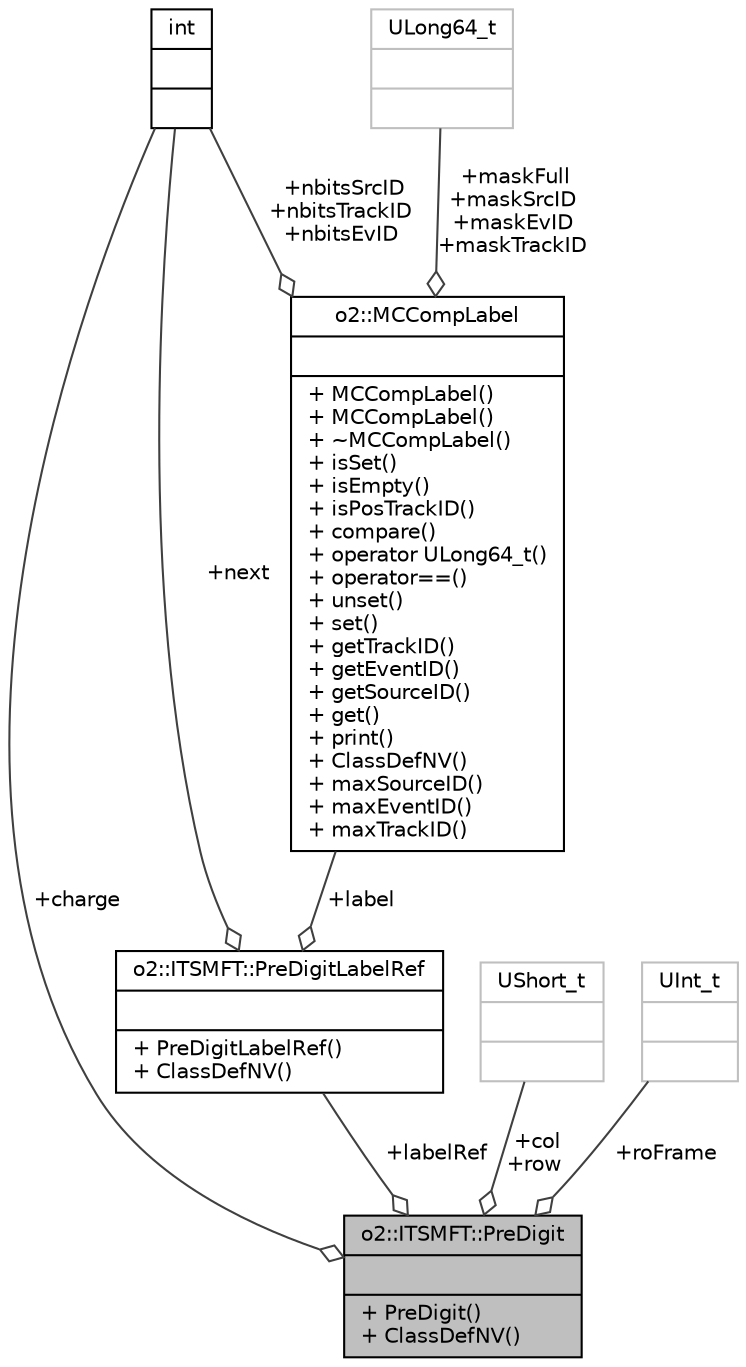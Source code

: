 digraph "o2::ITSMFT::PreDigit"
{
 // INTERACTIVE_SVG=YES
  bgcolor="transparent";
  edge [fontname="Helvetica",fontsize="10",labelfontname="Helvetica",labelfontsize="10"];
  node [fontname="Helvetica",fontsize="10",shape=record];
  Node1 [label="{o2::ITSMFT::PreDigit\n||+ PreDigit()\l+ ClassDefNV()\l}",height=0.2,width=0.4,color="black", fillcolor="grey75", style="filled" fontcolor="black"];
  Node2 -> Node1 [color="grey25",fontsize="10",style="solid",label=" +labelRef" ,arrowhead="odiamond",fontname="Helvetica"];
  Node2 [label="{o2::ITSMFT::PreDigitLabelRef\n||+ PreDigitLabelRef()\l+ ClassDefNV()\l}",height=0.2,width=0.4,color="black",URL="$d1/d67/structo2_1_1ITSMFT_1_1PreDigitLabelRef.html"];
  Node3 -> Node2 [color="grey25",fontsize="10",style="solid",label=" +next" ,arrowhead="odiamond",fontname="Helvetica"];
  Node3 [label="{int\n||}",height=0.2,width=0.4,color="black",URL="$d1/da0/classint.html"];
  Node4 -> Node2 [color="grey25",fontsize="10",style="solid",label=" +label" ,arrowhead="odiamond",fontname="Helvetica"];
  Node4 [label="{o2::MCCompLabel\n||+ MCCompLabel()\l+ MCCompLabel()\l+ ~MCCompLabel()\l+ isSet()\l+ isEmpty()\l+ isPosTrackID()\l+ compare()\l+ operator ULong64_t()\l+ operator==()\l+ unset()\l+ set()\l+ getTrackID()\l+ getEventID()\l+ getSourceID()\l+ get()\l+ print()\l+ ClassDefNV()\l+ maxSourceID()\l+ maxEventID()\l+ maxTrackID()\l}",height=0.2,width=0.4,color="black",URL="$de/def/classo2_1_1MCCompLabel.html"];
  Node5 -> Node4 [color="grey25",fontsize="10",style="solid",label=" +maskFull\n+maskSrcID\n+maskEvID\n+maskTrackID" ,arrowhead="odiamond",fontname="Helvetica"];
  Node5 [label="{ULong64_t\n||}",height=0.2,width=0.4,color="grey75"];
  Node3 -> Node4 [color="grey25",fontsize="10",style="solid",label=" +nbitsSrcID\n+nbitsTrackID\n+nbitsEvID" ,arrowhead="odiamond",fontname="Helvetica"];
  Node3 -> Node1 [color="grey25",fontsize="10",style="solid",label=" +charge" ,arrowhead="odiamond",fontname="Helvetica"];
  Node6 -> Node1 [color="grey25",fontsize="10",style="solid",label=" +col\n+row" ,arrowhead="odiamond",fontname="Helvetica"];
  Node6 [label="{UShort_t\n||}",height=0.2,width=0.4,color="grey75"];
  Node7 -> Node1 [color="grey25",fontsize="10",style="solid",label=" +roFrame" ,arrowhead="odiamond",fontname="Helvetica"];
  Node7 [label="{UInt_t\n||}",height=0.2,width=0.4,color="grey75"];
}
